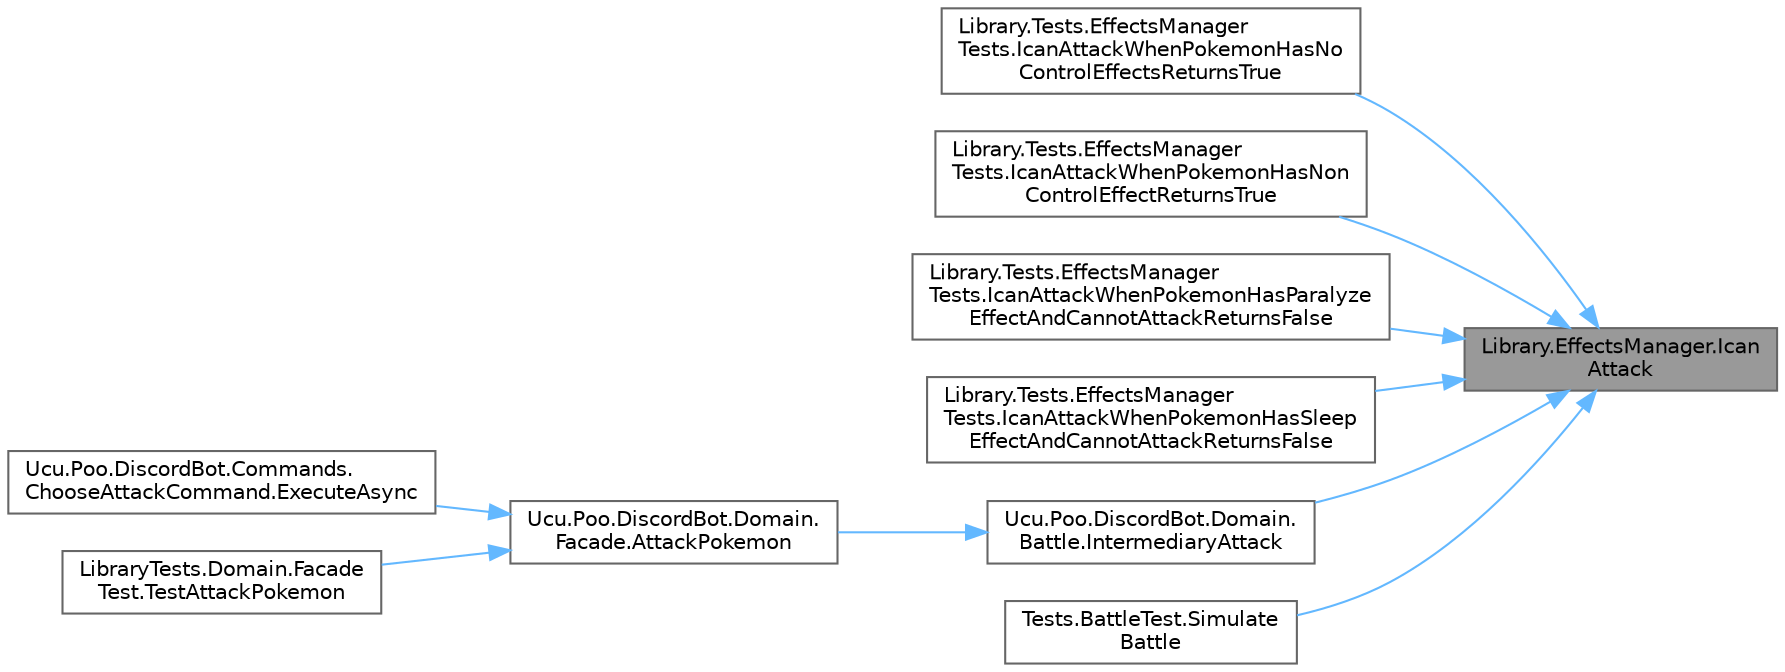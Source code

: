 digraph "Library.EffectsManager.IcanAttack"
{
 // INTERACTIVE_SVG=YES
 // LATEX_PDF_SIZE
  bgcolor="transparent";
  edge [fontname=Helvetica,fontsize=10,labelfontname=Helvetica,labelfontsize=10];
  node [fontname=Helvetica,fontsize=10,shape=box,height=0.2,width=0.4];
  rankdir="RL";
  Node1 [id="Node000001",label="Library.EffectsManager.Ican\lAttack",height=0.2,width=0.4,color="gray40", fillcolor="grey60", style="filled", fontcolor="black",tooltip="Procesa los efectos que alteran el comportamiento del Pokémon (como dormir o paralizar)."];
  Node1 -> Node2 [id="edge1_Node000001_Node000002",dir="back",color="steelblue1",style="solid",tooltip=" "];
  Node2 [id="Node000002",label="Library.Tests.EffectsManager\lTests.IcanAttackWhenPokemonHasNo\lControlEffectsReturnsTrue",height=0.2,width=0.4,color="grey40", fillcolor="white", style="filled",URL="$classLibrary_1_1Tests_1_1EffectsManagerTests.html#a9847940ad8d5f9c219ad014e9b7a6d34",tooltip="Prueba que el método EffectsManager.IcanAttack devuelva verdadero cuando un Pokémon no tenga efectos ..."];
  Node1 -> Node3 [id="edge2_Node000001_Node000003",dir="back",color="steelblue1",style="solid",tooltip=" "];
  Node3 [id="Node000003",label="Library.Tests.EffectsManager\lTests.IcanAttackWhenPokemonHasNon\lControlEffectReturnsTrue",height=0.2,width=0.4,color="grey40", fillcolor="white", style="filled",URL="$classLibrary_1_1Tests_1_1EffectsManagerTests.html#acecf925bda09e71a05e5c39129b5d393",tooltip="Prueba que el método EffectsManager.IcanAttack devuelva verdadero cuando un Pokémon tenga un efecto q..."];
  Node1 -> Node4 [id="edge3_Node000001_Node000004",dir="back",color="steelblue1",style="solid",tooltip=" "];
  Node4 [id="Node000004",label="Library.Tests.EffectsManager\lTests.IcanAttackWhenPokemonHasParalyze\lEffectAndCannotAttackReturnsFalse",height=0.2,width=0.4,color="grey40", fillcolor="white", style="filled",URL="$classLibrary_1_1Tests_1_1EffectsManagerTests.html#a9018e71197dace93da1aa0ec7f11e419",tooltip="Prueba que el método EffectsManager.IcanAttack devuelva falso cuando un Pokémon tenga el efecto de pa..."];
  Node1 -> Node5 [id="edge4_Node000001_Node000005",dir="back",color="steelblue1",style="solid",tooltip=" "];
  Node5 [id="Node000005",label="Library.Tests.EffectsManager\lTests.IcanAttackWhenPokemonHasSleep\lEffectAndCannotAttackReturnsFalse",height=0.2,width=0.4,color="grey40", fillcolor="white", style="filled",URL="$classLibrary_1_1Tests_1_1EffectsManagerTests.html#a4a9c96b0d16140f3bbd8af6844c16e11",tooltip="Prueba que el método EffectsManager.IcanAttack devuelva falso cuando un Pokémon tenga el efecto de su..."];
  Node1 -> Node6 [id="edge5_Node000001_Node000006",dir="back",color="steelblue1",style="solid",tooltip=" "];
  Node6 [id="Node000006",label="Ucu.Poo.DiscordBot.Domain.\lBattle.IntermediaryAttack",height=0.2,width=0.4,color="grey40", fillcolor="white", style="filled",URL="$classUcu_1_1Poo_1_1DiscordBot_1_1Domain_1_1Battle.html#a5bf8452d63b73ef60dd6bd44346065d2",tooltip="Intermediario para realizar un ataque en la batalla. Valida la acción de atacar, gestiona los efectos..."];
  Node6 -> Node7 [id="edge6_Node000006_Node000007",dir="back",color="steelblue1",style="solid",tooltip=" "];
  Node7 [id="Node000007",label="Ucu.Poo.DiscordBot.Domain.\lFacade.AttackPokemon",height=0.2,width=0.4,color="grey40", fillcolor="white", style="filled",URL="$classUcu_1_1Poo_1_1DiscordBot_1_1Domain_1_1Facade.html#a2c795078a9fbda54b8f7dc85f0c047a6",tooltip="Permite al jugador atacar con un Pokémon durante una batalla."];
  Node7 -> Node8 [id="edge7_Node000007_Node000008",dir="back",color="steelblue1",style="solid",tooltip=" "];
  Node8 [id="Node000008",label="Ucu.Poo.DiscordBot.Commands.\lChooseAttackCommand.ExecuteAsync",height=0.2,width=0.4,color="grey40", fillcolor="white", style="filled",URL="$classUcu_1_1Poo_1_1DiscordBot_1_1Commands_1_1ChooseAttackCommand.html#aa99e06b6cf875815474ce232ded2c376",tooltip="Implementa el comando 'attack'. Este comando selecciona un ataque para el Pokémon activo del jugador ..."];
  Node7 -> Node9 [id="edge8_Node000007_Node000009",dir="back",color="steelblue1",style="solid",tooltip=" "];
  Node9 [id="Node000009",label="LibraryTests.Domain.Facade\lTest.TestAttackPokemon",height=0.2,width=0.4,color="grey40", fillcolor="white", style="filled",URL="$classLibraryTests_1_1Domain_1_1FacadeTest.html#a7be9a2af7252b22d9c51cba977724369",tooltip="Prueba la funcionalidad de realizar un ataque con un Pokémon durante una batalla."];
  Node1 -> Node10 [id="edge9_Node000001_Node000010",dir="back",color="steelblue1",style="solid",tooltip=" "];
  Node10 [id="Node000010",label="Tests.BattleTest.Simulate\lBattle",height=0.2,width=0.4,color="grey40", fillcolor="white", style="filled",URL="$classTests_1_1BattleTest.html#a68461692bba7299b56336fdd9788ceeb",tooltip="Simula una batalla entre dos entrenadores con sus respectivos Pokémon, verificando el uso de ataques,..."];
}
